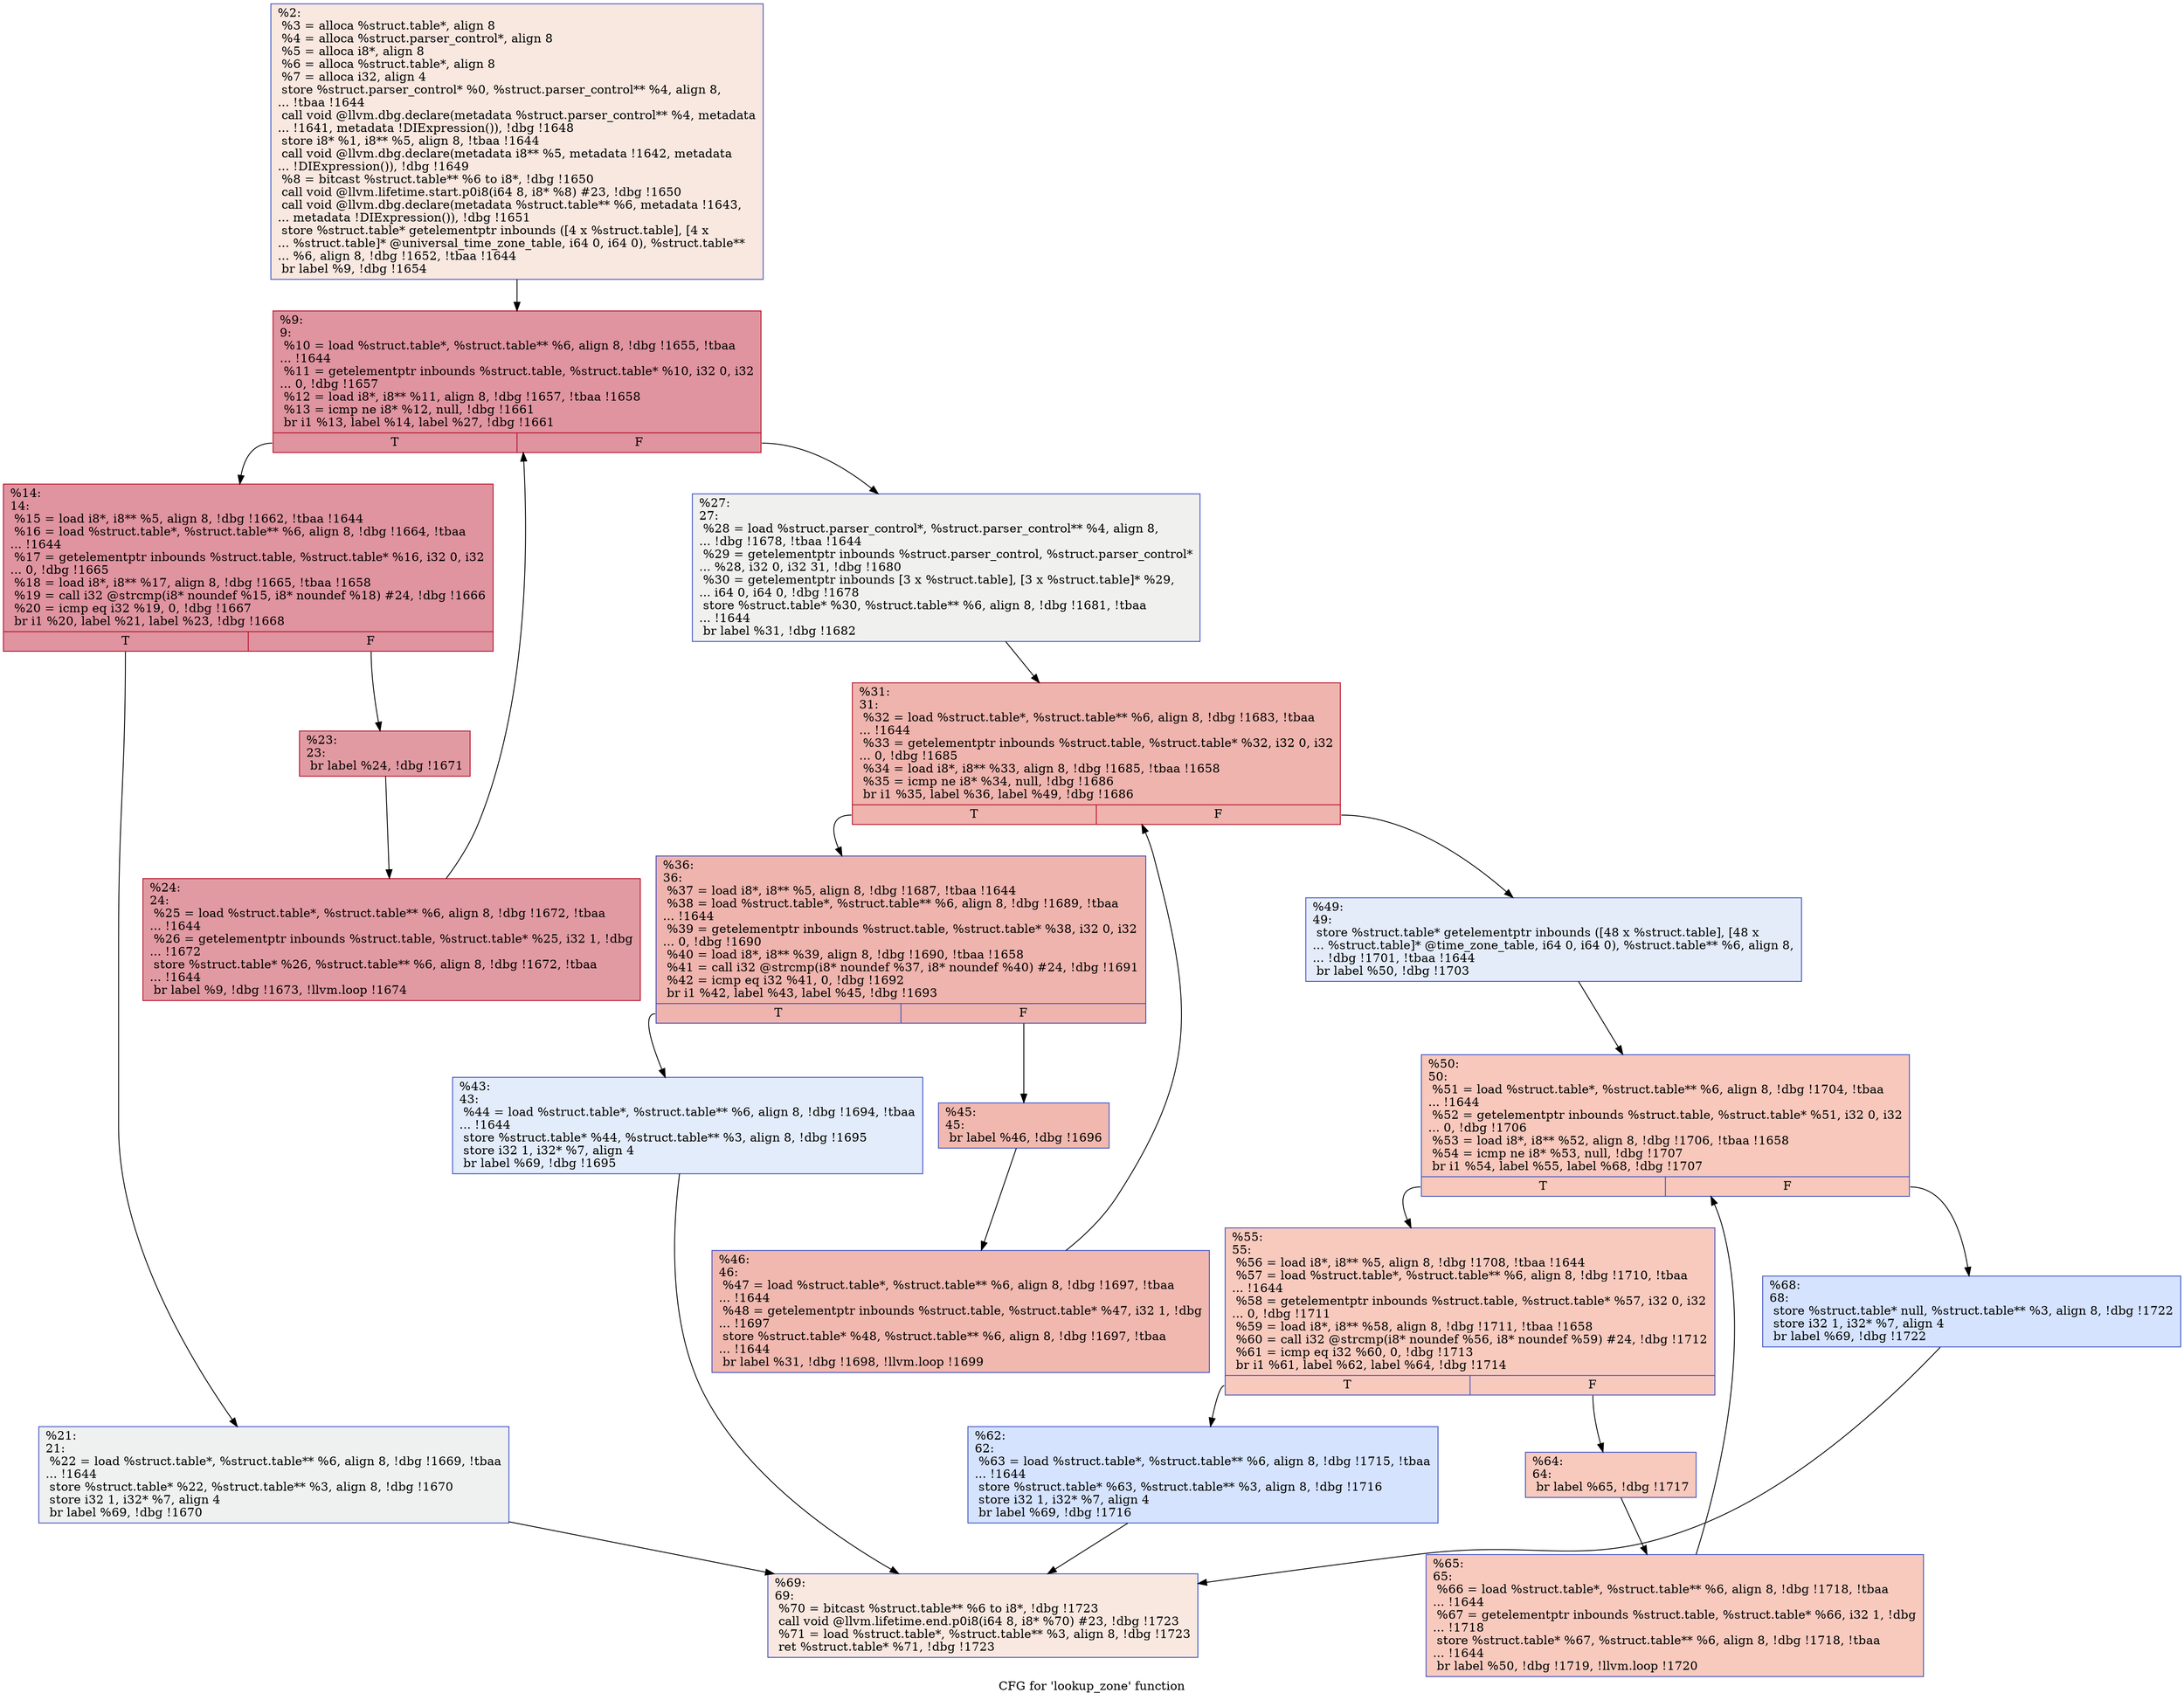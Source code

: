 digraph "CFG for 'lookup_zone' function" {
	label="CFG for 'lookup_zone' function";

	Node0x16fa790 [shape=record,color="#3d50c3ff", style=filled, fillcolor="#f1ccb870",label="{%2:\l  %3 = alloca %struct.table*, align 8\l  %4 = alloca %struct.parser_control*, align 8\l  %5 = alloca i8*, align 8\l  %6 = alloca %struct.table*, align 8\l  %7 = alloca i32, align 4\l  store %struct.parser_control* %0, %struct.parser_control** %4, align 8,\l... !tbaa !1644\l  call void @llvm.dbg.declare(metadata %struct.parser_control** %4, metadata\l... !1641, metadata !DIExpression()), !dbg !1648\l  store i8* %1, i8** %5, align 8, !tbaa !1644\l  call void @llvm.dbg.declare(metadata i8** %5, metadata !1642, metadata\l... !DIExpression()), !dbg !1649\l  %8 = bitcast %struct.table** %6 to i8*, !dbg !1650\l  call void @llvm.lifetime.start.p0i8(i64 8, i8* %8) #23, !dbg !1650\l  call void @llvm.dbg.declare(metadata %struct.table** %6, metadata !1643,\l... metadata !DIExpression()), !dbg !1651\l  store %struct.table* getelementptr inbounds ([4 x %struct.table], [4 x\l... %struct.table]* @universal_time_zone_table, i64 0, i64 0), %struct.table**\l... %6, align 8, !dbg !1652, !tbaa !1644\l  br label %9, !dbg !1654\l}"];
	Node0x16fa790 -> Node0x16fae70;
	Node0x16fae70 [shape=record,color="#b70d28ff", style=filled, fillcolor="#b70d2870",label="{%9:\l9:                                                \l  %10 = load %struct.table*, %struct.table** %6, align 8, !dbg !1655, !tbaa\l... !1644\l  %11 = getelementptr inbounds %struct.table, %struct.table* %10, i32 0, i32\l... 0, !dbg !1657\l  %12 = load i8*, i8** %11, align 8, !dbg !1657, !tbaa !1658\l  %13 = icmp ne i8* %12, null, !dbg !1661\l  br i1 %13, label %14, label %27, !dbg !1661\l|{<s0>T|<s1>F}}"];
	Node0x16fae70:s0 -> Node0x16faec0;
	Node0x16fae70:s1 -> Node0x16fb000;
	Node0x16faec0 [shape=record,color="#b70d28ff", style=filled, fillcolor="#b70d2870",label="{%14:\l14:                                               \l  %15 = load i8*, i8** %5, align 8, !dbg !1662, !tbaa !1644\l  %16 = load %struct.table*, %struct.table** %6, align 8, !dbg !1664, !tbaa\l... !1644\l  %17 = getelementptr inbounds %struct.table, %struct.table* %16, i32 0, i32\l... 0, !dbg !1665\l  %18 = load i8*, i8** %17, align 8, !dbg !1665, !tbaa !1658\l  %19 = call i32 @strcmp(i8* noundef %15, i8* noundef %18) #24, !dbg !1666\l  %20 = icmp eq i32 %19, 0, !dbg !1667\l  br i1 %20, label %21, label %23, !dbg !1668\l|{<s0>T|<s1>F}}"];
	Node0x16faec0:s0 -> Node0x16faf10;
	Node0x16faec0:s1 -> Node0x16faf60;
	Node0x16faf10 [shape=record,color="#3d50c3ff", style=filled, fillcolor="#dbdcde70",label="{%21:\l21:                                               \l  %22 = load %struct.table*, %struct.table** %6, align 8, !dbg !1669, !tbaa\l... !1644\l  store %struct.table* %22, %struct.table** %3, align 8, !dbg !1670\l  store i32 1, i32* %7, align 4\l  br label %69, !dbg !1670\l}"];
	Node0x16faf10 -> Node0x16fb410;
	Node0x16faf60 [shape=record,color="#b70d28ff", style=filled, fillcolor="#bb1b2c70",label="{%23:\l23:                                               \l  br label %24, !dbg !1671\l}"];
	Node0x16faf60 -> Node0x16fafb0;
	Node0x16fafb0 [shape=record,color="#b70d28ff", style=filled, fillcolor="#bb1b2c70",label="{%24:\l24:                                               \l  %25 = load %struct.table*, %struct.table** %6, align 8, !dbg !1672, !tbaa\l... !1644\l  %26 = getelementptr inbounds %struct.table, %struct.table* %25, i32 1, !dbg\l... !1672\l  store %struct.table* %26, %struct.table** %6, align 8, !dbg !1672, !tbaa\l... !1644\l  br label %9, !dbg !1673, !llvm.loop !1674\l}"];
	Node0x16fafb0 -> Node0x16fae70;
	Node0x16fb000 [shape=record,color="#3d50c3ff", style=filled, fillcolor="#dedcdb70",label="{%27:\l27:                                               \l  %28 = load %struct.parser_control*, %struct.parser_control** %4, align 8,\l... !dbg !1678, !tbaa !1644\l  %29 = getelementptr inbounds %struct.parser_control, %struct.parser_control*\l... %28, i32 0, i32 31, !dbg !1680\l  %30 = getelementptr inbounds [3 x %struct.table], [3 x %struct.table]* %29,\l... i64 0, i64 0, !dbg !1678\l  store %struct.table* %30, %struct.table** %6, align 8, !dbg !1681, !tbaa\l... !1644\l  br label %31, !dbg !1682\l}"];
	Node0x16fb000 -> Node0x16fb050;
	Node0x16fb050 [shape=record,color="#b70d28ff", style=filled, fillcolor="#d8564670",label="{%31:\l31:                                               \l  %32 = load %struct.table*, %struct.table** %6, align 8, !dbg !1683, !tbaa\l... !1644\l  %33 = getelementptr inbounds %struct.table, %struct.table* %32, i32 0, i32\l... 0, !dbg !1685\l  %34 = load i8*, i8** %33, align 8, !dbg !1685, !tbaa !1658\l  %35 = icmp ne i8* %34, null, !dbg !1686\l  br i1 %35, label %36, label %49, !dbg !1686\l|{<s0>T|<s1>F}}"];
	Node0x16fb050:s0 -> Node0x16fb0a0;
	Node0x16fb050:s1 -> Node0x16fb1e0;
	Node0x16fb0a0 [shape=record,color="#3d50c3ff", style=filled, fillcolor="#d8564670",label="{%36:\l36:                                               \l  %37 = load i8*, i8** %5, align 8, !dbg !1687, !tbaa !1644\l  %38 = load %struct.table*, %struct.table** %6, align 8, !dbg !1689, !tbaa\l... !1644\l  %39 = getelementptr inbounds %struct.table, %struct.table* %38, i32 0, i32\l... 0, !dbg !1690\l  %40 = load i8*, i8** %39, align 8, !dbg !1690, !tbaa !1658\l  %41 = call i32 @strcmp(i8* noundef %37, i8* noundef %40) #24, !dbg !1691\l  %42 = icmp eq i32 %41, 0, !dbg !1692\l  br i1 %42, label %43, label %45, !dbg !1693\l|{<s0>T|<s1>F}}"];
	Node0x16fb0a0:s0 -> Node0x16fb0f0;
	Node0x16fb0a0:s1 -> Node0x16fb140;
	Node0x16fb0f0 [shape=record,color="#3d50c3ff", style=filled, fillcolor="#bfd3f670",label="{%43:\l43:                                               \l  %44 = load %struct.table*, %struct.table** %6, align 8, !dbg !1694, !tbaa\l... !1644\l  store %struct.table* %44, %struct.table** %3, align 8, !dbg !1695\l  store i32 1, i32* %7, align 4\l  br label %69, !dbg !1695\l}"];
	Node0x16fb0f0 -> Node0x16fb410;
	Node0x16fb140 [shape=record,color="#3d50c3ff", style=filled, fillcolor="#dc5d4a70",label="{%45:\l45:                                               \l  br label %46, !dbg !1696\l}"];
	Node0x16fb140 -> Node0x16fb190;
	Node0x16fb190 [shape=record,color="#3d50c3ff", style=filled, fillcolor="#dc5d4a70",label="{%46:\l46:                                               \l  %47 = load %struct.table*, %struct.table** %6, align 8, !dbg !1697, !tbaa\l... !1644\l  %48 = getelementptr inbounds %struct.table, %struct.table* %47, i32 1, !dbg\l... !1697\l  store %struct.table* %48, %struct.table** %6, align 8, !dbg !1697, !tbaa\l... !1644\l  br label %31, !dbg !1698, !llvm.loop !1699\l}"];
	Node0x16fb190 -> Node0x16fb050;
	Node0x16fb1e0 [shape=record,color="#3d50c3ff", style=filled, fillcolor="#c1d4f470",label="{%49:\l49:                                               \l  store %struct.table* getelementptr inbounds ([48 x %struct.table], [48 x\l... %struct.table]* @time_zone_table, i64 0, i64 0), %struct.table** %6, align 8,\l... !dbg !1701, !tbaa !1644\l  br label %50, !dbg !1703\l}"];
	Node0x16fb1e0 -> Node0x16fb230;
	Node0x16fb230 [shape=record,color="#3d50c3ff", style=filled, fillcolor="#ed836670",label="{%50:\l50:                                               \l  %51 = load %struct.table*, %struct.table** %6, align 8, !dbg !1704, !tbaa\l... !1644\l  %52 = getelementptr inbounds %struct.table, %struct.table* %51, i32 0, i32\l... 0, !dbg !1706\l  %53 = load i8*, i8** %52, align 8, !dbg !1706, !tbaa !1658\l  %54 = icmp ne i8* %53, null, !dbg !1707\l  br i1 %54, label %55, label %68, !dbg !1707\l|{<s0>T|<s1>F}}"];
	Node0x16fb230:s0 -> Node0x16fb280;
	Node0x16fb230:s1 -> Node0x16fb3c0;
	Node0x16fb280 [shape=record,color="#3d50c3ff", style=filled, fillcolor="#ef886b70",label="{%55:\l55:                                               \l  %56 = load i8*, i8** %5, align 8, !dbg !1708, !tbaa !1644\l  %57 = load %struct.table*, %struct.table** %6, align 8, !dbg !1710, !tbaa\l... !1644\l  %58 = getelementptr inbounds %struct.table, %struct.table* %57, i32 0, i32\l... 0, !dbg !1711\l  %59 = load i8*, i8** %58, align 8, !dbg !1711, !tbaa !1658\l  %60 = call i32 @strcmp(i8* noundef %56, i8* noundef %59) #24, !dbg !1712\l  %61 = icmp eq i32 %60, 0, !dbg !1713\l  br i1 %61, label %62, label %64, !dbg !1714\l|{<s0>T|<s1>F}}"];
	Node0x16fb280:s0 -> Node0x16fb2d0;
	Node0x16fb280:s1 -> Node0x16fb320;
	Node0x16fb2d0 [shape=record,color="#3d50c3ff", style=filled, fillcolor="#a1c0ff70",label="{%62:\l62:                                               \l  %63 = load %struct.table*, %struct.table** %6, align 8, !dbg !1715, !tbaa\l... !1644\l  store %struct.table* %63, %struct.table** %3, align 8, !dbg !1716\l  store i32 1, i32* %7, align 4\l  br label %69, !dbg !1716\l}"];
	Node0x16fb2d0 -> Node0x16fb410;
	Node0x16fb320 [shape=record,color="#3d50c3ff", style=filled, fillcolor="#ef886b70",label="{%64:\l64:                                               \l  br label %65, !dbg !1717\l}"];
	Node0x16fb320 -> Node0x16fb370;
	Node0x16fb370 [shape=record,color="#3d50c3ff", style=filled, fillcolor="#ef886b70",label="{%65:\l65:                                               \l  %66 = load %struct.table*, %struct.table** %6, align 8, !dbg !1718, !tbaa\l... !1644\l  %67 = getelementptr inbounds %struct.table, %struct.table* %66, i32 1, !dbg\l... !1718\l  store %struct.table* %67, %struct.table** %6, align 8, !dbg !1718, !tbaa\l... !1644\l  br label %50, !dbg !1719, !llvm.loop !1720\l}"];
	Node0x16fb370 -> Node0x16fb230;
	Node0x16fb3c0 [shape=record,color="#3d50c3ff", style=filled, fillcolor="#a1c0ff70",label="{%68:\l68:                                               \l  store %struct.table* null, %struct.table** %3, align 8, !dbg !1722\l  store i32 1, i32* %7, align 4\l  br label %69, !dbg !1722\l}"];
	Node0x16fb3c0 -> Node0x16fb410;
	Node0x16fb410 [shape=record,color="#3d50c3ff", style=filled, fillcolor="#f1ccb870",label="{%69:\l69:                                               \l  %70 = bitcast %struct.table** %6 to i8*, !dbg !1723\l  call void @llvm.lifetime.end.p0i8(i64 8, i8* %70) #23, !dbg !1723\l  %71 = load %struct.table*, %struct.table** %3, align 8, !dbg !1723\l  ret %struct.table* %71, !dbg !1723\l}"];
}
